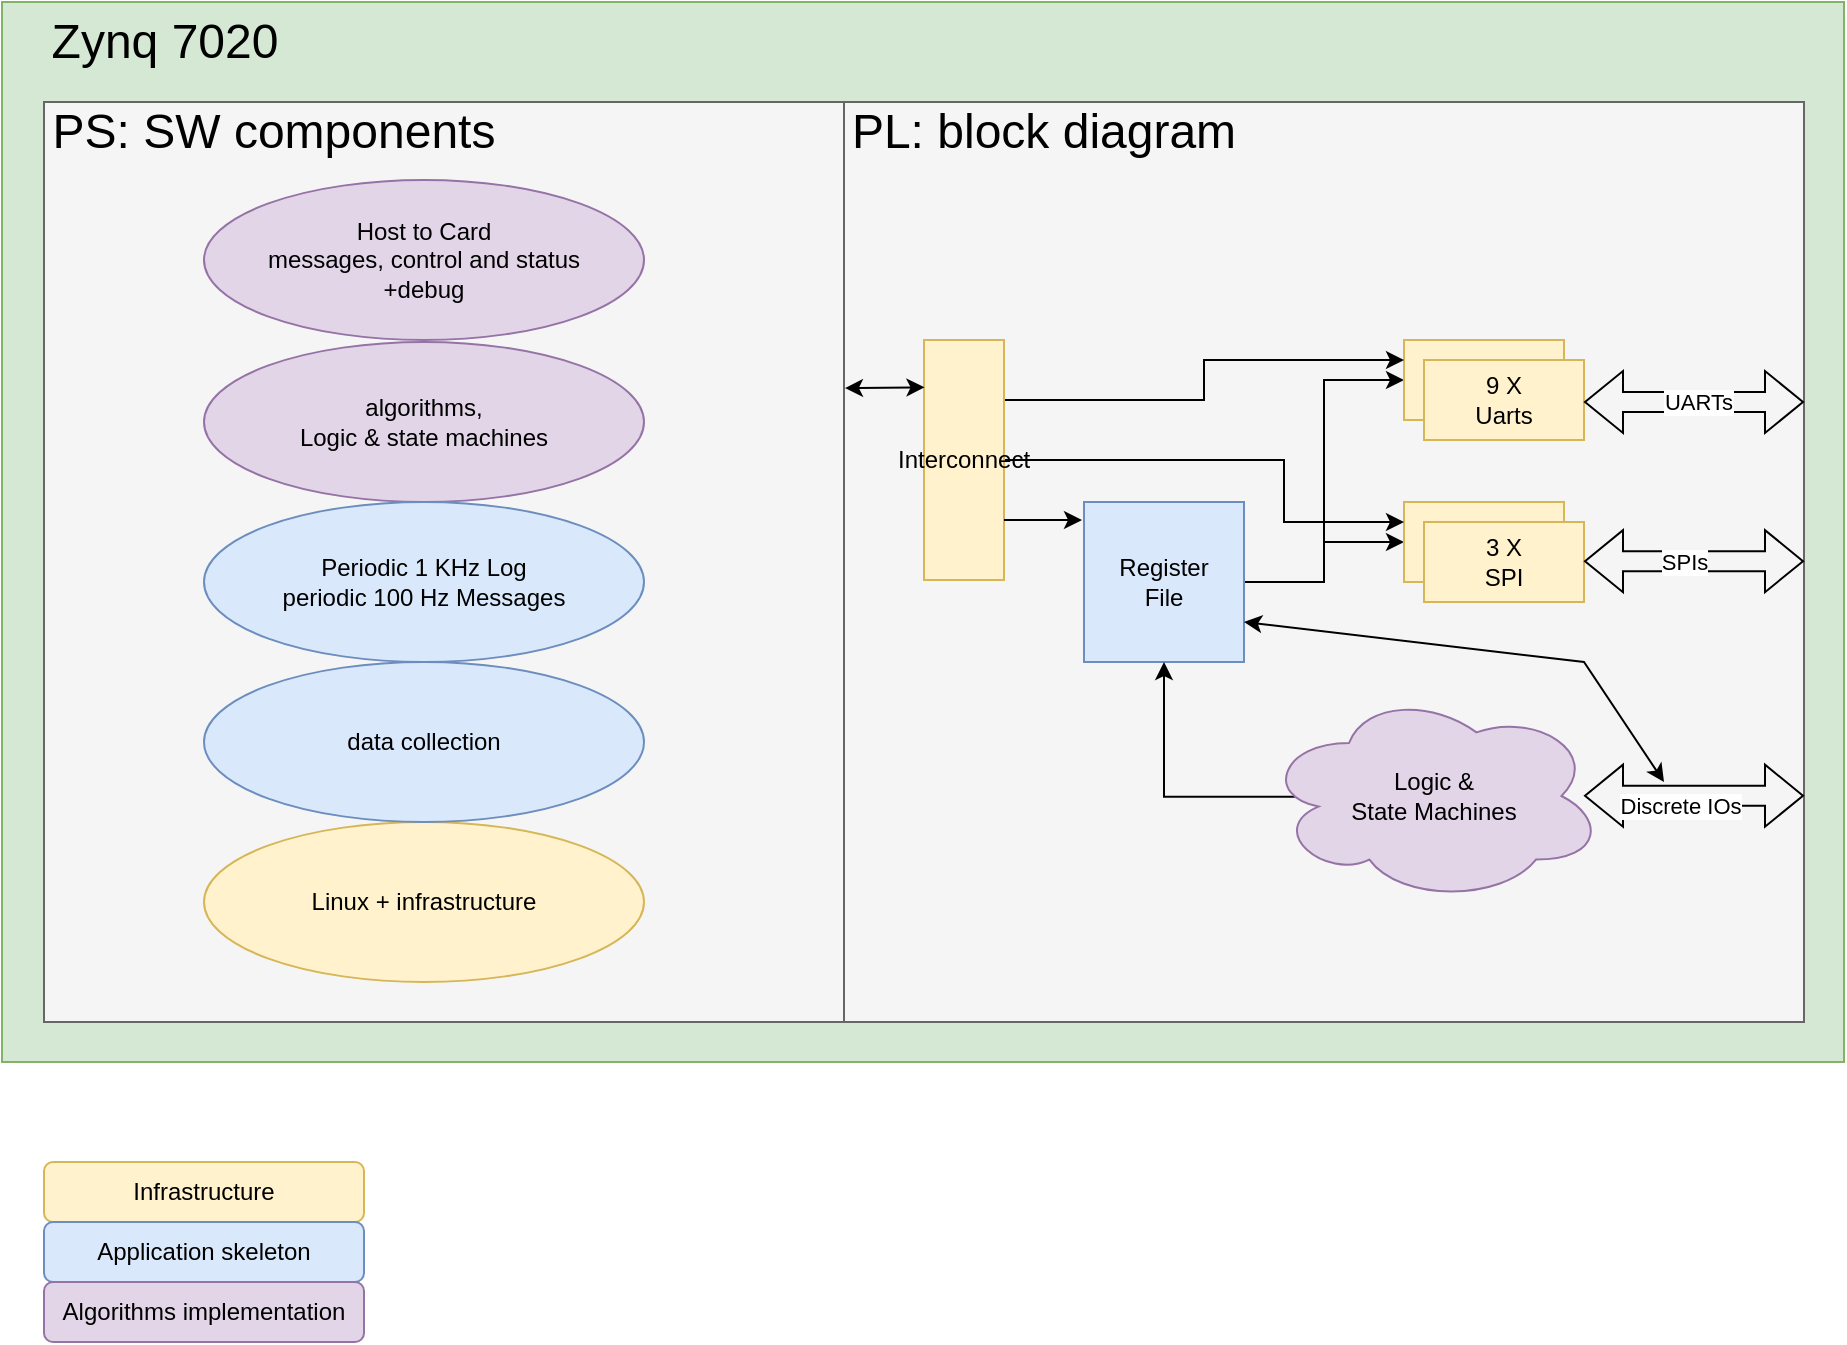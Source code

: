 <mxfile version="22.1.16" type="device">
  <diagram name="Page-1" id="KuR4UtBWpp4qApr5mMua">
    <mxGraphModel dx="1421" dy="821" grid="1" gridSize="10" guides="1" tooltips="1" connect="1" arrows="1" fold="1" page="1" pageScale="1" pageWidth="1169" pageHeight="827" math="0" shadow="0">
      <root>
        <mxCell id="0" />
        <mxCell id="1" parent="0" />
        <mxCell id="y3n4LGOtxSDY_lAwH041-50" value="" style="rounded=0;whiteSpace=wrap;html=1;fillColor=#d5e8d4;strokeColor=#82b366;" vertex="1" parent="1">
          <mxGeometry x="59" y="70" width="921" height="530" as="geometry" />
        </mxCell>
        <mxCell id="y3n4LGOtxSDY_lAwH041-54" value="" style="rounded=0;whiteSpace=wrap;html=1;fillColor=#f5f5f5;fontColor=#333333;strokeColor=#666666;" vertex="1" parent="1">
          <mxGeometry x="80" y="120" width="400" height="460" as="geometry" />
        </mxCell>
        <mxCell id="y3n4LGOtxSDY_lAwH041-53" value="" style="rounded=0;whiteSpace=wrap;html=1;fillColor=#f5f5f5;fontColor=#333333;strokeColor=#666666;" vertex="1" parent="1">
          <mxGeometry x="480" y="120" width="480" height="460" as="geometry" />
        </mxCell>
        <mxCell id="y3n4LGOtxSDY_lAwH041-13" style="edgeStyle=orthogonalEdgeStyle;rounded=0;orthogonalLoop=1;jettySize=auto;html=1;entryX=0;entryY=0.5;entryDx=0;entryDy=0;" edge="1" parent="1" source="y3n4LGOtxSDY_lAwH041-1" target="y3n4LGOtxSDY_lAwH041-9">
          <mxGeometry relative="1" as="geometry" />
        </mxCell>
        <mxCell id="y3n4LGOtxSDY_lAwH041-14" style="edgeStyle=orthogonalEdgeStyle;rounded=0;orthogonalLoop=1;jettySize=auto;html=1;entryX=0;entryY=0.5;entryDx=0;entryDy=0;" edge="1" parent="1" source="y3n4LGOtxSDY_lAwH041-1" target="y3n4LGOtxSDY_lAwH041-4">
          <mxGeometry relative="1" as="geometry" />
        </mxCell>
        <mxCell id="y3n4LGOtxSDY_lAwH041-1" value="Register&lt;br&gt;File" style="whiteSpace=wrap;html=1;aspect=fixed;fillColor=#dae8fc;strokeColor=#6c8ebf;" vertex="1" parent="1">
          <mxGeometry x="600" y="320" width="80" height="80" as="geometry" />
        </mxCell>
        <mxCell id="y3n4LGOtxSDY_lAwH041-4" value="" style="rounded=0;whiteSpace=wrap;html=1;fillColor=#fff2cc;strokeColor=#d6b656;" vertex="1" parent="1">
          <mxGeometry x="760" y="239" width="80" height="40" as="geometry" />
        </mxCell>
        <mxCell id="y3n4LGOtxSDY_lAwH041-5" value="9 X&lt;br&gt;Uarts" style="rounded=0;whiteSpace=wrap;html=1;fillColor=#fff2cc;strokeColor=#d6b656;" vertex="1" parent="1">
          <mxGeometry x="770" y="249" width="80" height="40" as="geometry" />
        </mxCell>
        <mxCell id="y3n4LGOtxSDY_lAwH041-9" value="" style="rounded=0;whiteSpace=wrap;html=1;fillColor=#fff2cc;strokeColor=#d6b656;" vertex="1" parent="1">
          <mxGeometry x="760" y="320" width="80" height="40" as="geometry" />
        </mxCell>
        <mxCell id="y3n4LGOtxSDY_lAwH041-10" value="3 X&lt;br&gt;SPI" style="rounded=0;whiteSpace=wrap;html=1;fillColor=#fff2cc;strokeColor=#d6b656;" vertex="1" parent="1">
          <mxGeometry x="770" y="330" width="80" height="40" as="geometry" />
        </mxCell>
        <mxCell id="y3n4LGOtxSDY_lAwH041-12" style="edgeStyle=orthogonalEdgeStyle;rounded=0;orthogonalLoop=1;jettySize=auto;html=1;entryX=0.5;entryY=1;entryDx=0;entryDy=0;exitX=0.113;exitY=0.504;exitDx=0;exitDy=0;exitPerimeter=0;" edge="1" parent="1" source="y3n4LGOtxSDY_lAwH041-11" target="y3n4LGOtxSDY_lAwH041-1">
          <mxGeometry relative="1" as="geometry" />
        </mxCell>
        <mxCell id="y3n4LGOtxSDY_lAwH041-11" value="Logic &amp;amp;&lt;br&gt;State Machines" style="ellipse;shape=cloud;whiteSpace=wrap;html=1;fillColor=#e1d5e7;strokeColor=#9673a6;" vertex="1" parent="1">
          <mxGeometry x="690" y="414" width="170" height="106" as="geometry" />
        </mxCell>
        <mxCell id="y3n4LGOtxSDY_lAwH041-15" value="" style="shape=flexArrow;endArrow=classic;startArrow=classic;html=1;rounded=0;" edge="1" parent="1">
          <mxGeometry width="100" height="100" relative="1" as="geometry">
            <mxPoint x="850" y="270" as="sourcePoint" />
            <mxPoint x="960" y="270" as="targetPoint" />
          </mxGeometry>
        </mxCell>
        <mxCell id="y3n4LGOtxSDY_lAwH041-20" value="UARTs" style="edgeLabel;html=1;align=center;verticalAlign=middle;resizable=0;points=[];" vertex="1" connectable="0" parent="y3n4LGOtxSDY_lAwH041-15">
          <mxGeometry x="0.026" relative="1" as="geometry">
            <mxPoint as="offset" />
          </mxGeometry>
        </mxCell>
        <mxCell id="y3n4LGOtxSDY_lAwH041-16" value="" style="shape=flexArrow;endArrow=classic;startArrow=classic;html=1;rounded=0;" edge="1" parent="1">
          <mxGeometry width="100" height="100" relative="1" as="geometry">
            <mxPoint x="850" y="349.58" as="sourcePoint" />
            <mxPoint x="960" y="349.58" as="targetPoint" />
          </mxGeometry>
        </mxCell>
        <mxCell id="y3n4LGOtxSDY_lAwH041-19" value="SPIs" style="edgeLabel;html=1;align=center;verticalAlign=middle;resizable=0;points=[];" vertex="1" connectable="0" parent="y3n4LGOtxSDY_lAwH041-16">
          <mxGeometry x="-0.095" relative="1" as="geometry">
            <mxPoint as="offset" />
          </mxGeometry>
        </mxCell>
        <mxCell id="y3n4LGOtxSDY_lAwH041-17" value="" style="shape=flexArrow;endArrow=classic;startArrow=classic;html=1;rounded=0;" edge="1" parent="1">
          <mxGeometry width="100" height="100" relative="1" as="geometry">
            <mxPoint x="850" y="466.86" as="sourcePoint" />
            <mxPoint x="960" y="466.86" as="targetPoint" />
          </mxGeometry>
        </mxCell>
        <mxCell id="y3n4LGOtxSDY_lAwH041-18" value="Discrete IOs" style="edgeLabel;html=1;align=center;verticalAlign=middle;resizable=0;points=[];" vertex="1" connectable="0" parent="y3n4LGOtxSDY_lAwH041-17">
          <mxGeometry x="-0.125" y="-5" relative="1" as="geometry">
            <mxPoint as="offset" />
          </mxGeometry>
        </mxCell>
        <mxCell id="y3n4LGOtxSDY_lAwH041-23" value="" style="endArrow=classic;startArrow=classic;html=1;rounded=0;exitX=1;exitY=0.75;exitDx=0;exitDy=0;" edge="1" parent="1" source="y3n4LGOtxSDY_lAwH041-1">
          <mxGeometry width="50" height="50" relative="1" as="geometry">
            <mxPoint x="760" y="450" as="sourcePoint" />
            <mxPoint x="890" y="460" as="targetPoint" />
            <Array as="points">
              <mxPoint x="850" y="400" />
            </Array>
          </mxGeometry>
        </mxCell>
        <mxCell id="y3n4LGOtxSDY_lAwH041-27" style="edgeStyle=orthogonalEdgeStyle;rounded=0;orthogonalLoop=1;jettySize=auto;html=1;exitX=1;exitY=0.25;exitDx=0;exitDy=0;entryX=0;entryY=0.25;entryDx=0;entryDy=0;" edge="1" parent="1" source="y3n4LGOtxSDY_lAwH041-26" target="y3n4LGOtxSDY_lAwH041-4">
          <mxGeometry relative="1" as="geometry" />
        </mxCell>
        <mxCell id="y3n4LGOtxSDY_lAwH041-28" style="edgeStyle=orthogonalEdgeStyle;rounded=0;orthogonalLoop=1;jettySize=auto;html=1;exitX=1;exitY=0.5;exitDx=0;exitDy=0;entryX=0;entryY=0.25;entryDx=0;entryDy=0;" edge="1" parent="1" source="y3n4LGOtxSDY_lAwH041-26" target="y3n4LGOtxSDY_lAwH041-9">
          <mxGeometry relative="1" as="geometry">
            <Array as="points">
              <mxPoint x="700" y="299" />
              <mxPoint x="700" y="330" />
            </Array>
          </mxGeometry>
        </mxCell>
        <mxCell id="y3n4LGOtxSDY_lAwH041-26" value="Interconnect" style="rounded=0;whiteSpace=wrap;html=1;fillColor=#fff2cc;strokeColor=#d6b656;" vertex="1" parent="1">
          <mxGeometry x="520" y="239" width="40" height="120" as="geometry" />
        </mxCell>
        <mxCell id="y3n4LGOtxSDY_lAwH041-30" style="edgeStyle=orthogonalEdgeStyle;rounded=0;orthogonalLoop=1;jettySize=auto;html=1;exitX=1;exitY=0.75;exitDx=0;exitDy=0;entryX=-0.013;entryY=0.114;entryDx=0;entryDy=0;entryPerimeter=0;" edge="1" parent="1" source="y3n4LGOtxSDY_lAwH041-26" target="y3n4LGOtxSDY_lAwH041-1">
          <mxGeometry relative="1" as="geometry" />
        </mxCell>
        <mxCell id="y3n4LGOtxSDY_lAwH041-32" value="Linux + infrastructure" style="ellipse;whiteSpace=wrap;html=1;fillColor=#fff2cc;strokeColor=#d6b656;" vertex="1" parent="1">
          <mxGeometry x="160" y="480" width="220" height="80" as="geometry" />
        </mxCell>
        <mxCell id="y3n4LGOtxSDY_lAwH041-33" value="data collection" style="ellipse;whiteSpace=wrap;html=1;fillColor=#dae8fc;strokeColor=#6c8ebf;" vertex="1" parent="1">
          <mxGeometry x="160" y="400" width="220" height="80" as="geometry" />
        </mxCell>
        <mxCell id="y3n4LGOtxSDY_lAwH041-34" value="algorithms, &lt;br&gt;Logic &amp;amp; state machines" style="ellipse;whiteSpace=wrap;html=1;fillColor=#e1d5e7;strokeColor=#9673a6;" vertex="1" parent="1">
          <mxGeometry x="160" y="240" width="220" height="80" as="geometry" />
        </mxCell>
        <mxCell id="y3n4LGOtxSDY_lAwH041-35" value="Periodic 1 KHz Log&lt;br&gt;periodic 100 Hz Messages" style="ellipse;whiteSpace=wrap;html=1;fillColor=#dae8fc;strokeColor=#6c8ebf;" vertex="1" parent="1">
          <mxGeometry x="160" y="320" width="220" height="80" as="geometry" />
        </mxCell>
        <mxCell id="y3n4LGOtxSDY_lAwH041-36" value="Host to Card&lt;br&gt;messages, control and status&lt;br&gt;+debug" style="ellipse;whiteSpace=wrap;html=1;fillColor=#e1d5e7;strokeColor=#9673a6;" vertex="1" parent="1">
          <mxGeometry x="160" y="159" width="220" height="80" as="geometry" />
        </mxCell>
        <mxCell id="y3n4LGOtxSDY_lAwH041-37" value="Infrastructure" style="rounded=1;whiteSpace=wrap;html=1;fillColor=#fff2cc;strokeColor=#d6b656;" vertex="1" parent="1">
          <mxGeometry x="80" y="650" width="160" height="30" as="geometry" />
        </mxCell>
        <mxCell id="y3n4LGOtxSDY_lAwH041-38" value="Application skeleton" style="rounded=1;whiteSpace=wrap;html=1;fillColor=#dae8fc;strokeColor=#6c8ebf;" vertex="1" parent="1">
          <mxGeometry x="80" y="680" width="160" height="30" as="geometry" />
        </mxCell>
        <mxCell id="y3n4LGOtxSDY_lAwH041-39" value="Algorithms implementation" style="rounded=1;whiteSpace=wrap;html=1;fillColor=#e1d5e7;strokeColor=#9673a6;" vertex="1" parent="1">
          <mxGeometry x="80" y="710" width="160" height="30" as="geometry" />
        </mxCell>
        <mxCell id="y3n4LGOtxSDY_lAwH041-52" value="&lt;font style=&quot;font-size: 24px;&quot;&gt;Zynq 7020&lt;/font&gt;" style="text;html=1;align=center;verticalAlign=middle;resizable=0;points=[];autosize=1;strokeColor=none;fillColor=none;" vertex="1" parent="1">
          <mxGeometry x="70" y="70" width="140" height="40" as="geometry" />
        </mxCell>
        <mxCell id="y3n4LGOtxSDY_lAwH041-55" value="&lt;font style=&quot;font-size: 24px;&quot;&gt;PL: block diagram&lt;/font&gt;" style="text;html=1;strokeColor=none;fillColor=none;align=center;verticalAlign=middle;whiteSpace=wrap;rounded=0;" vertex="1" parent="1">
          <mxGeometry x="480" y="120" width="200" height="30" as="geometry" />
        </mxCell>
        <mxCell id="y3n4LGOtxSDY_lAwH041-56" value="&lt;font style=&quot;font-size: 24px;&quot;&gt;PS: SW components&lt;/font&gt;" style="text;html=1;strokeColor=none;fillColor=none;align=center;verticalAlign=middle;whiteSpace=wrap;rounded=0;" vertex="1" parent="1">
          <mxGeometry x="80" y="120" width="230" height="30" as="geometry" />
        </mxCell>
        <mxCell id="y3n4LGOtxSDY_lAwH041-57" value="" style="endArrow=classic;startArrow=classic;html=1;rounded=0;entryX=0.006;entryY=0.197;entryDx=0;entryDy=0;entryPerimeter=0;exitX=0.001;exitY=0.311;exitDx=0;exitDy=0;exitPerimeter=0;" edge="1" parent="1" source="y3n4LGOtxSDY_lAwH041-53" target="y3n4LGOtxSDY_lAwH041-26">
          <mxGeometry width="50" height="50" relative="1" as="geometry">
            <mxPoint x="670" y="360" as="sourcePoint" />
            <mxPoint x="720" y="310" as="targetPoint" />
            <Array as="points" />
          </mxGeometry>
        </mxCell>
      </root>
    </mxGraphModel>
  </diagram>
</mxfile>
